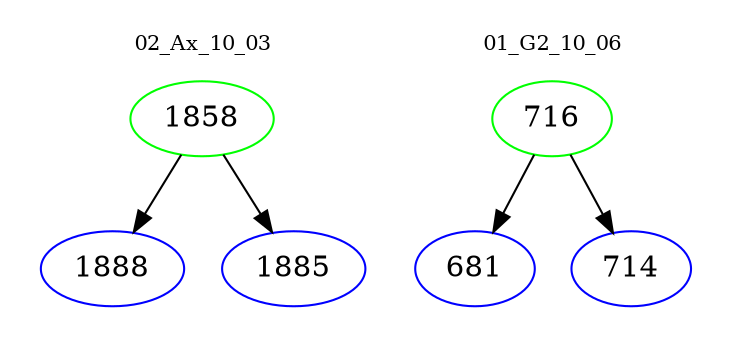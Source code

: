 digraph{
subgraph cluster_0 {
color = white
label = "02_Ax_10_03";
fontsize=10;
T0_1858 [label="1858", color="green"]
T0_1858 -> T0_1888 [color="black"]
T0_1888 [label="1888", color="blue"]
T0_1858 -> T0_1885 [color="black"]
T0_1885 [label="1885", color="blue"]
}
subgraph cluster_1 {
color = white
label = "01_G2_10_06";
fontsize=10;
T1_716 [label="716", color="green"]
T1_716 -> T1_681 [color="black"]
T1_681 [label="681", color="blue"]
T1_716 -> T1_714 [color="black"]
T1_714 [label="714", color="blue"]
}
}
